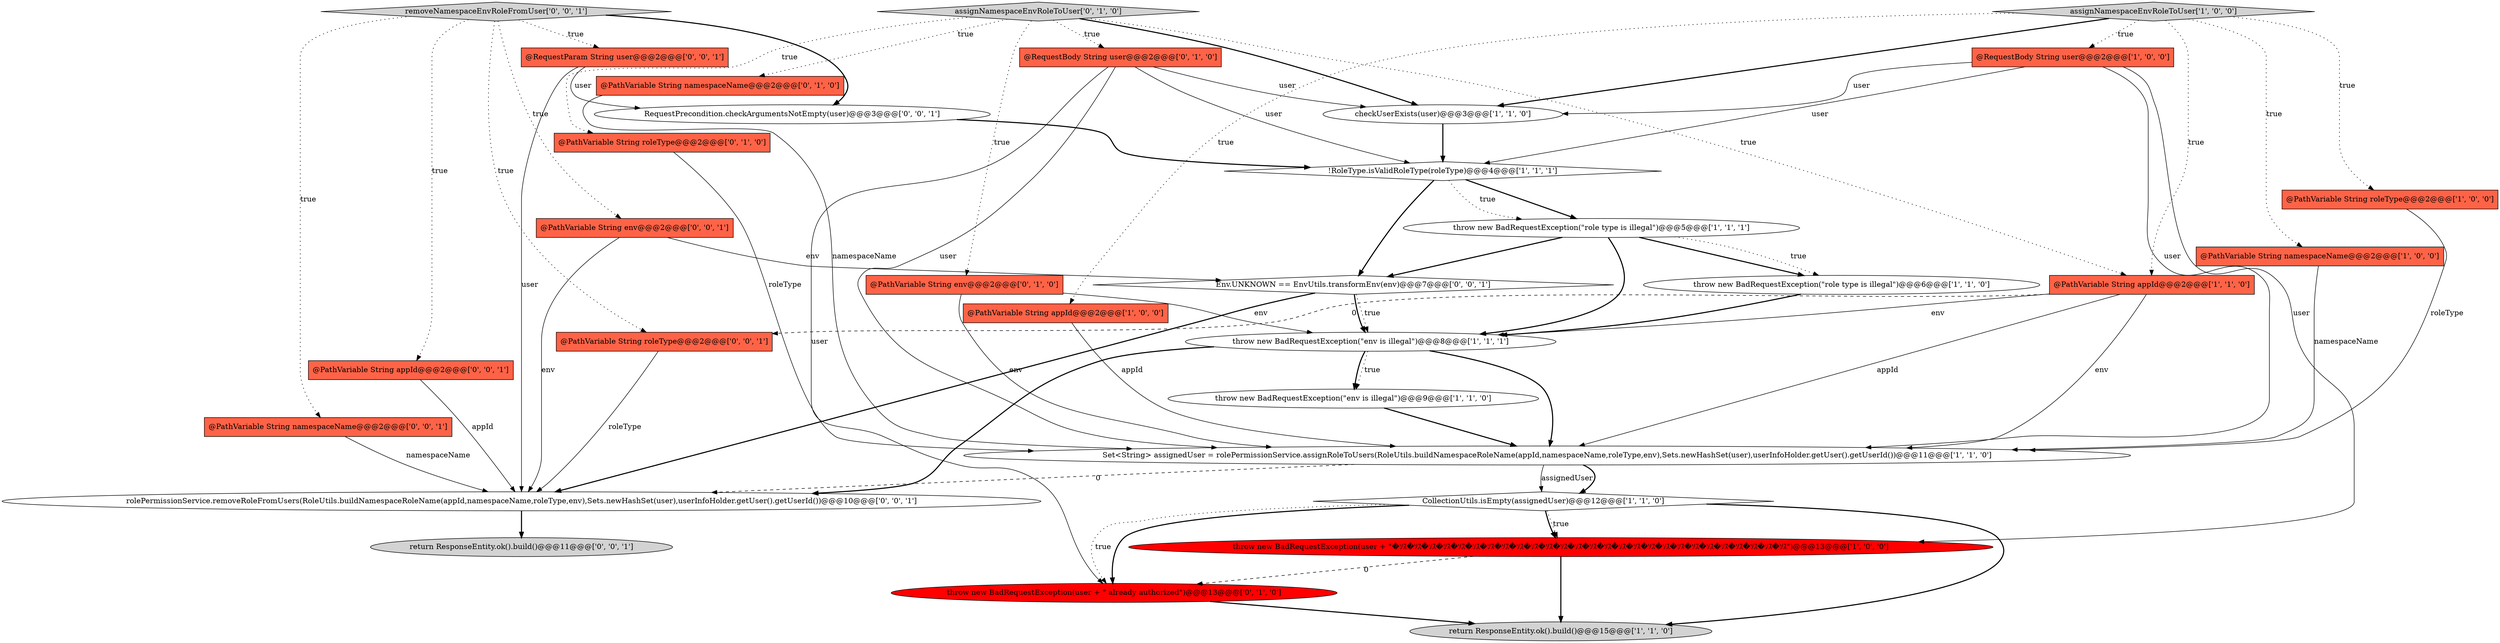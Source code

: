 digraph {
29 [style = filled, label = "RequestPrecondition.checkArgumentsNotEmpty(user)@@@3@@@['0', '0', '1']", fillcolor = white, shape = ellipse image = "AAA0AAABBB3BBB"];
8 [style = filled, label = "!RoleType.isValidRoleType(roleType)@@@4@@@['1', '1', '1']", fillcolor = white, shape = diamond image = "AAA0AAABBB1BBB"];
11 [style = filled, label = "throw new BadRequestException(\"role type is illegal\")@@@6@@@['1', '1', '0']", fillcolor = white, shape = ellipse image = "AAA0AAABBB1BBB"];
21 [style = filled, label = "@RequestBody String user@@@2@@@['0', '1', '0']", fillcolor = tomato, shape = box image = "AAA0AAABBB2BBB"];
2 [style = filled, label = "@PathVariable String roleType@@@2@@@['1', '0', '0']", fillcolor = tomato, shape = box image = "AAA0AAABBB1BBB"];
4 [style = filled, label = "return ResponseEntity.ok().build()@@@15@@@['1', '1', '0']", fillcolor = lightgray, shape = ellipse image = "AAA0AAABBB1BBB"];
14 [style = filled, label = "throw new BadRequestException(user + \"�ｿｽ�ｿｽ�ｿｽ�ｿｽ�ｿｽ�ｿｽ�ｿｽ�ｿｽ�ｿｽ�ｿｽ�ｿｽ�ｿｽ�ｿｽ�ｿｽ�ｿｽ�ｿｽ�ｿｽ�ｿｽ�ｿｽ�ｿｽ�ｿｽ�ｿｽ�ｿｽ�ｿｽ�ｿｽ�ｿｽ�ｿｽ\")@@@13@@@['1', '0', '0']", fillcolor = red, shape = ellipse image = "AAA1AAABBB1BBB"];
19 [style = filled, label = "@PathVariable String namespaceName@@@2@@@['0', '1', '0']", fillcolor = tomato, shape = box image = "AAA0AAABBB2BBB"];
16 [style = filled, label = "assignNamespaceEnvRoleToUser['0', '1', '0']", fillcolor = lightgray, shape = diamond image = "AAA0AAABBB2BBB"];
27 [style = filled, label = "return ResponseEntity.ok().build()@@@11@@@['0', '0', '1']", fillcolor = lightgray, shape = ellipse image = "AAA0AAABBB3BBB"];
5 [style = filled, label = "@PathVariable String namespaceName@@@2@@@['1', '0', '0']", fillcolor = tomato, shape = box image = "AAA0AAABBB1BBB"];
3 [style = filled, label = "@RequestBody String user@@@2@@@['1', '0', '0']", fillcolor = tomato, shape = box image = "AAA0AAABBB1BBB"];
23 [style = filled, label = "Env.UNKNOWN == EnvUtils.transformEnv(env)@@@7@@@['0', '0', '1']", fillcolor = white, shape = diamond image = "AAA0AAABBB3BBB"];
28 [style = filled, label = "@RequestParam String user@@@2@@@['0', '0', '1']", fillcolor = tomato, shape = box image = "AAA0AAABBB3BBB"];
17 [style = filled, label = "@PathVariable String env@@@2@@@['0', '1', '0']", fillcolor = tomato, shape = box image = "AAA0AAABBB2BBB"];
30 [style = filled, label = "@PathVariable String roleType@@@2@@@['0', '0', '1']", fillcolor = tomato, shape = box image = "AAA0AAABBB3BBB"];
24 [style = filled, label = "@PathVariable String appId@@@2@@@['0', '0', '1']", fillcolor = tomato, shape = box image = "AAA0AAABBB3BBB"];
25 [style = filled, label = "@PathVariable String namespaceName@@@2@@@['0', '0', '1']", fillcolor = tomato, shape = box image = "AAA0AAABBB3BBB"];
7 [style = filled, label = "assignNamespaceEnvRoleToUser['1', '0', '0']", fillcolor = lightgray, shape = diamond image = "AAA0AAABBB1BBB"];
13 [style = filled, label = "checkUserExists(user)@@@3@@@['1', '1', '0']", fillcolor = white, shape = ellipse image = "AAA0AAABBB1BBB"];
15 [style = filled, label = "throw new BadRequestException(\"env is illegal\")@@@9@@@['1', '1', '0']", fillcolor = white, shape = ellipse image = "AAA0AAABBB1BBB"];
26 [style = filled, label = "rolePermissionService.removeRoleFromUsers(RoleUtils.buildNamespaceRoleName(appId,namespaceName,roleType,env),Sets.newHashSet(user),userInfoHolder.getUser().getUserId())@@@10@@@['0', '0', '1']", fillcolor = white, shape = ellipse image = "AAA0AAABBB3BBB"];
6 [style = filled, label = "CollectionUtils.isEmpty(assignedUser)@@@12@@@['1', '1', '0']", fillcolor = white, shape = diamond image = "AAA0AAABBB1BBB"];
0 [style = filled, label = "throw new BadRequestException(\"role type is illegal\")@@@5@@@['1', '1', '1']", fillcolor = white, shape = ellipse image = "AAA0AAABBB1BBB"];
31 [style = filled, label = "removeNamespaceEnvRoleFromUser['0', '0', '1']", fillcolor = lightgray, shape = diamond image = "AAA0AAABBB3BBB"];
12 [style = filled, label = "@PathVariable String appId@@@2@@@['1', '1', '0']", fillcolor = tomato, shape = box image = "AAA0AAABBB1BBB"];
18 [style = filled, label = "throw new BadRequestException(user + \" already authorized\")@@@13@@@['0', '1', '0']", fillcolor = red, shape = ellipse image = "AAA1AAABBB2BBB"];
1 [style = filled, label = "throw new BadRequestException(\"env is illegal\")@@@8@@@['1', '1', '1']", fillcolor = white, shape = ellipse image = "AAA0AAABBB1BBB"];
10 [style = filled, label = "@PathVariable String appId@@@2@@@['1', '0', '0']", fillcolor = tomato, shape = box image = "AAA0AAABBB1BBB"];
20 [style = filled, label = "@PathVariable String roleType@@@2@@@['0', '1', '0']", fillcolor = tomato, shape = box image = "AAA0AAABBB2BBB"];
9 [style = filled, label = "Set<String> assignedUser = rolePermissionService.assignRoleToUsers(RoleUtils.buildNamespaceRoleName(appId,namespaceName,roleType,env),Sets.newHashSet(user),userInfoHolder.getUser().getUserId())@@@11@@@['1', '1', '0']", fillcolor = white, shape = ellipse image = "AAA0AAABBB1BBB"];
22 [style = filled, label = "@PathVariable String env@@@2@@@['0', '0', '1']", fillcolor = tomato, shape = box image = "AAA0AAABBB3BBB"];
10->9 [style = solid, label="appId"];
7->13 [style = bold, label=""];
16->19 [style = dotted, label="true"];
7->2 [style = dotted, label="true"];
29->8 [style = bold, label=""];
31->22 [style = dotted, label="true"];
31->25 [style = dotted, label="true"];
16->13 [style = bold, label=""];
28->26 [style = solid, label="user"];
12->1 [style = solid, label="env"];
7->10 [style = dotted, label="true"];
16->12 [style = dotted, label="true"];
8->23 [style = bold, label=""];
28->29 [style = solid, label="user"];
11->1 [style = bold, label=""];
21->8 [style = solid, label="user"];
30->26 [style = solid, label="roleType"];
6->18 [style = bold, label=""];
3->13 [style = solid, label="user"];
21->9 [style = solid, label="user"];
1->15 [style = bold, label=""];
16->17 [style = dotted, label="true"];
9->6 [style = solid, label="assignedUser"];
23->26 [style = bold, label=""];
0->11 [style = bold, label=""];
31->29 [style = bold, label=""];
21->13 [style = solid, label="user"];
16->20 [style = dotted, label="true"];
5->9 [style = solid, label="namespaceName"];
17->9 [style = solid, label="env"];
12->30 [style = dashed, label="0"];
1->26 [style = bold, label=""];
19->9 [style = solid, label="namespaceName"];
25->26 [style = solid, label="namespaceName"];
20->9 [style = solid, label="roleType"];
1->9 [style = bold, label=""];
9->6 [style = bold, label=""];
7->12 [style = dotted, label="true"];
7->5 [style = dotted, label="true"];
8->0 [style = bold, label=""];
6->14 [style = bold, label=""];
31->30 [style = dotted, label="true"];
6->4 [style = bold, label=""];
26->27 [style = bold, label=""];
6->14 [style = dotted, label="true"];
23->1 [style = dotted, label="true"];
6->18 [style = dotted, label="true"];
0->23 [style = bold, label=""];
18->4 [style = bold, label=""];
2->9 [style = solid, label="roleType"];
31->28 [style = dotted, label="true"];
3->14 [style = solid, label="user"];
15->9 [style = bold, label=""];
22->26 [style = solid, label="env"];
0->1 [style = bold, label=""];
1->15 [style = dotted, label="true"];
7->3 [style = dotted, label="true"];
9->26 [style = dashed, label="0"];
23->1 [style = bold, label=""];
3->8 [style = solid, label="user"];
17->1 [style = solid, label="env"];
16->21 [style = dotted, label="true"];
21->18 [style = solid, label="user"];
8->0 [style = dotted, label="true"];
22->23 [style = solid, label="env"];
31->24 [style = dotted, label="true"];
14->18 [style = dashed, label="0"];
13->8 [style = bold, label=""];
24->26 [style = solid, label="appId"];
0->11 [style = dotted, label="true"];
12->9 [style = solid, label="env"];
3->9 [style = solid, label="user"];
12->9 [style = solid, label="appId"];
14->4 [style = bold, label=""];
}
